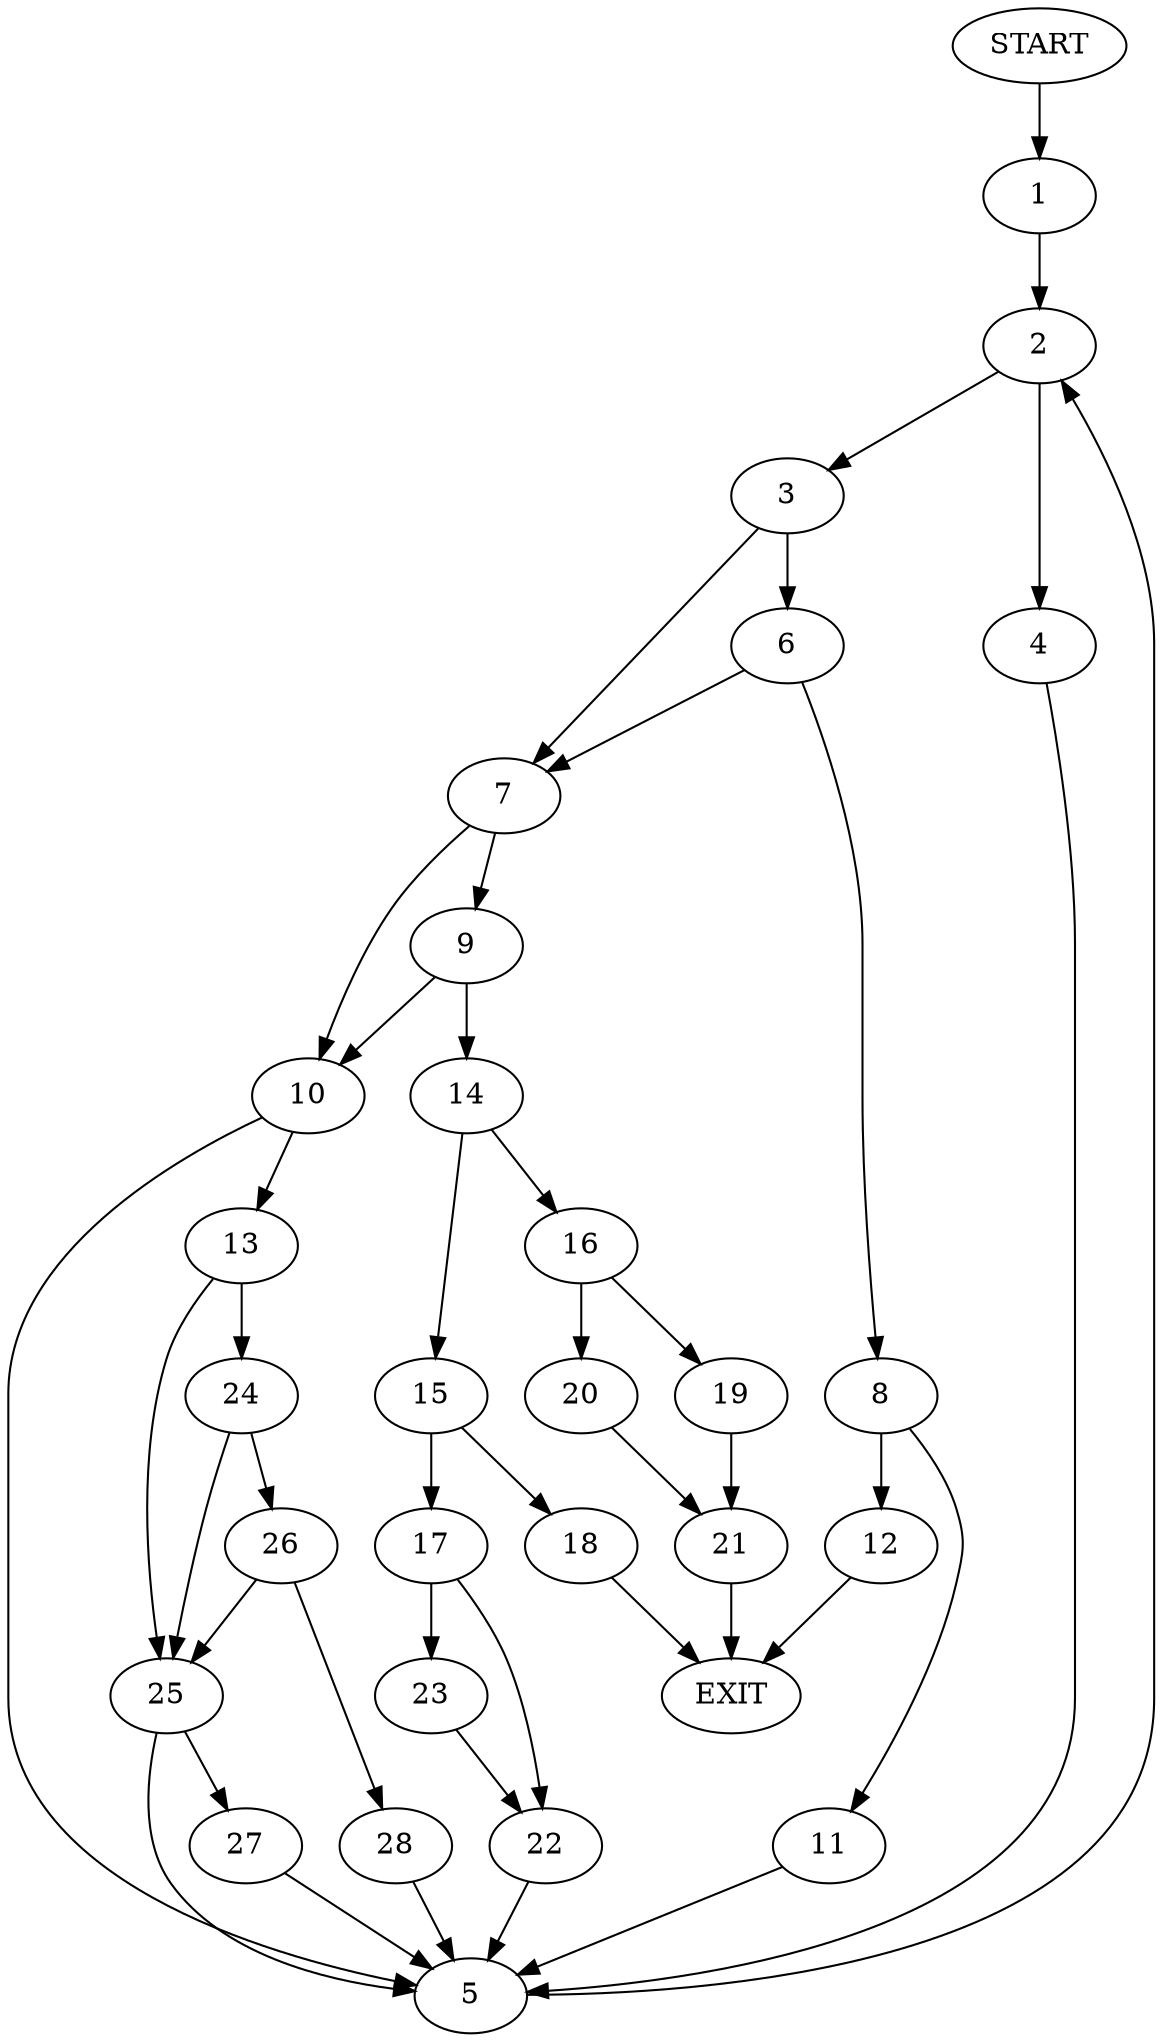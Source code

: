 digraph {
0 [label="START"]
29 [label="EXIT"]
0 -> 1
1 -> 2
2 -> 3
2 -> 4
4 -> 5
3 -> 6
3 -> 7
5 -> 2
6 -> 8
6 -> 7
7 -> 9
7 -> 10
8 -> 11
8 -> 12
11 -> 5
12 -> 29
10 -> 5
10 -> 13
9 -> 14
9 -> 10
14 -> 15
14 -> 16
15 -> 17
15 -> 18
16 -> 19
16 -> 20
19 -> 21
20 -> 21
21 -> 29
17 -> 22
17 -> 23
18 -> 29
22 -> 5
23 -> 22
13 -> 24
13 -> 25
24 -> 25
24 -> 26
25 -> 5
25 -> 27
26 -> 25
26 -> 28
28 -> 5
27 -> 5
}
